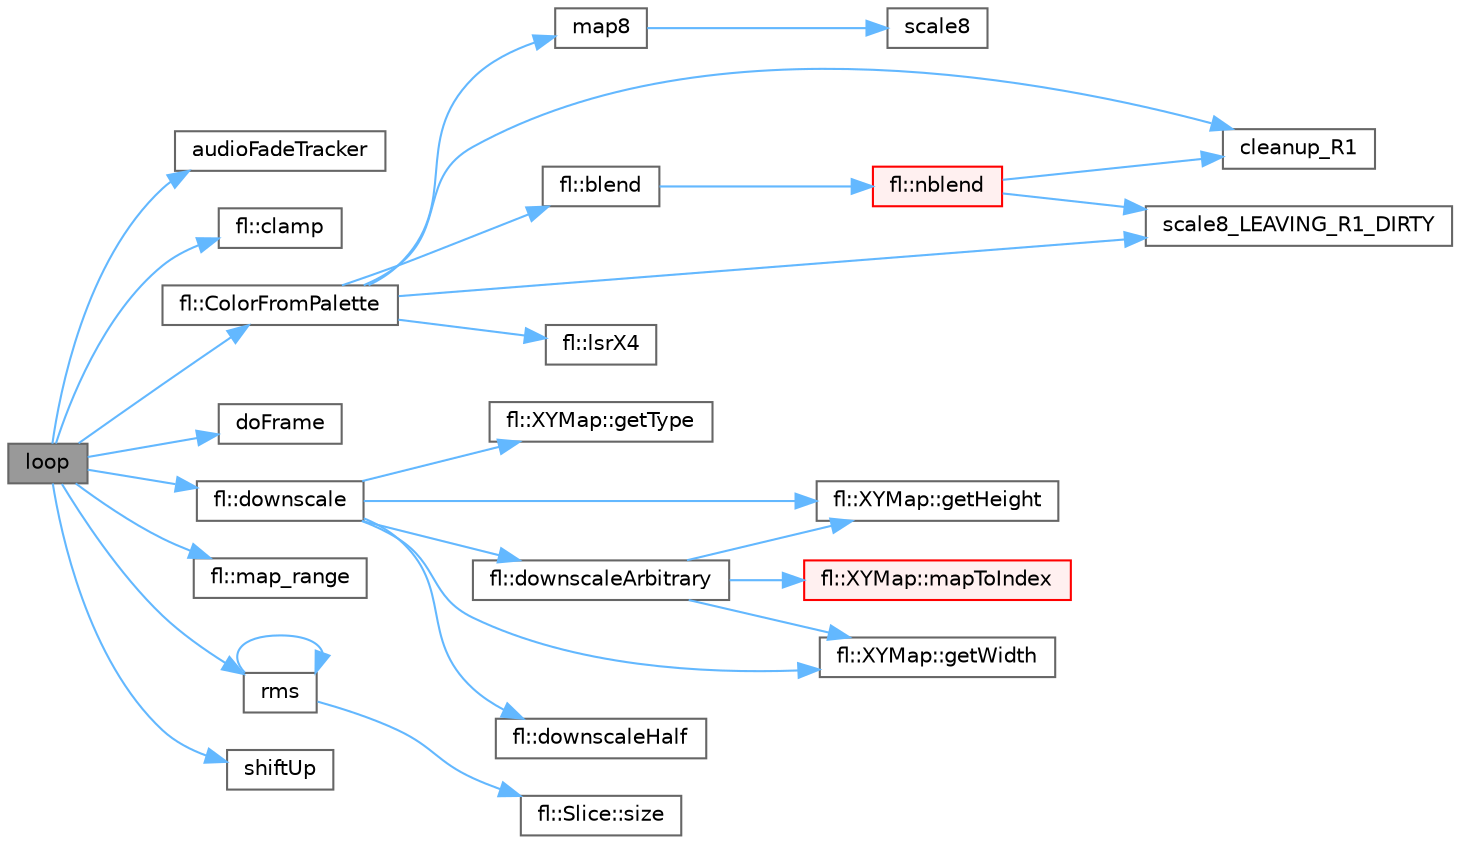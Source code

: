 digraph "loop"
{
 // INTERACTIVE_SVG=YES
 // LATEX_PDF_SIZE
  bgcolor="transparent";
  edge [fontname=Helvetica,fontsize=10,labelfontname=Helvetica,labelfontsize=10];
  node [fontname=Helvetica,fontsize=10,shape=box,height=0.2,width=0.4];
  rankdir="LR";
  Node1 [id="Node000001",label="loop",height=0.2,width=0.4,color="gray40", fillcolor="grey60", style="filled", fontcolor="black",tooltip=" "];
  Node1 -> Node2 [id="edge1_Node000001_Node000002",color="steelblue1",style="solid",tooltip=" "];
  Node2 [id="Node000002",label="audioFadeTracker",height=0.2,width=0.4,color="grey40", fillcolor="white", style="filled",URL="$dc/d5d/_audio_8ino_ad525290fdaba74653b8656d72c544053.html#ad525290fdaba74653b8656d72c544053",tooltip=" "];
  Node1 -> Node3 [id="edge2_Node000001_Node000003",color="steelblue1",style="solid",tooltip=" "];
  Node3 [id="Node000003",label="fl::clamp",height=0.2,width=0.4,color="grey40", fillcolor="white", style="filled",URL="$d4/d36/namespacefl_a6072e119545650c71b6544cc0ce9e355.html#a6072e119545650c71b6544cc0ce9e355",tooltip=" "];
  Node1 -> Node4 [id="edge3_Node000001_Node000004",color="steelblue1",style="solid",tooltip=" "];
  Node4 [id="Node000004",label="fl::ColorFromPalette",height=0.2,width=0.4,color="grey40", fillcolor="white", style="filled",URL="$d4/d36/namespacefl_a74e1895d1234ab29fef4458532e91090.html#a74e1895d1234ab29fef4458532e91090",tooltip=" "];
  Node4 -> Node5 [id="edge4_Node000004_Node000005",color="steelblue1",style="solid",tooltip=" "];
  Node5 [id="Node000005",label="fl::blend",height=0.2,width=0.4,color="grey40", fillcolor="white", style="filled",URL="$d4/d36/namespacefl_a924fc8748f53389e55fdc63bfc14b805.html#a924fc8748f53389e55fdc63bfc14b805",tooltip=" "];
  Node5 -> Node6 [id="edge5_Node000005_Node000006",color="steelblue1",style="solid",tooltip=" "];
  Node6 [id="Node000006",label="fl::nblend",height=0.2,width=0.4,color="red", fillcolor="#FFF0F0", style="filled",URL="$d4/d36/namespacefl_aa1e0cd66825220bead12cfc1ab7f33c6.html#aa1e0cd66825220bead12cfc1ab7f33c6",tooltip=" "];
  Node6 -> Node8 [id="edge6_Node000006_Node000008",color="steelblue1",style="solid",tooltip=" "];
  Node8 [id="Node000008",label="cleanup_R1",height=0.2,width=0.4,color="grey40", fillcolor="white", style="filled",URL="$d0/da5/group___scaling_dirty_ga3fade00fb4cf5b937b973128198a7a79.html#ga3fade00fb4cf5b937b973128198a7a79",tooltip="Clean up the r1 register after a series of *LEAVING_R1_DIRTY calls."];
  Node6 -> Node9 [id="edge7_Node000006_Node000009",color="steelblue1",style="solid",tooltip=" "];
  Node9 [id="Node000009",label="scale8_LEAVING_R1_DIRTY",height=0.2,width=0.4,color="grey40", fillcolor="white", style="filled",URL="$d0/da5/group___scaling_dirty_ga7386235cada3aca429b189681d2ec56d.html#ga7386235cada3aca429b189681d2ec56d",tooltip="This version of scale8() does not clean up the R1 register on AVR."];
  Node4 -> Node8 [id="edge8_Node000004_Node000008",color="steelblue1",style="solid",tooltip=" "];
  Node4 -> Node10 [id="edge9_Node000004_Node000010",color="steelblue1",style="solid",tooltip=" "];
  Node10 [id="Node000010",label="fl::lsrX4",height=0.2,width=0.4,color="grey40", fillcolor="white", style="filled",URL="$d4/d36/namespacefl_a8ef00cea89dd1023f79e4d6d33883a40.html#a8ef00cea89dd1023f79e4d6d33883a40",tooltip="Helper function to divide a number by 16, aka four logical shift right (LSR)'s."];
  Node4 -> Node11 [id="edge10_Node000004_Node000011",color="steelblue1",style="solid",tooltip=" "];
  Node11 [id="Node000011",label="map8",height=0.2,width=0.4,color="grey40", fillcolor="white", style="filled",URL="$d6/d19/group___linear_interpolation_gaf65357c7aeca9778e5a2f80a6bac2b5d.html#gaf65357c7aeca9778e5a2f80a6bac2b5d",tooltip="Map from one full-range 8-bit value into a narrower range of 8-bit values, possibly a range of hues."];
  Node11 -> Node12 [id="edge11_Node000011_Node000012",color="steelblue1",style="solid",tooltip=" "];
  Node12 [id="Node000012",label="scale8",height=0.2,width=0.4,color="grey40", fillcolor="white", style="filled",URL="$d0/da8/group___scaling_gad7535ccda9c92470c4e6ee0265585555.html#gad7535ccda9c92470c4e6ee0265585555",tooltip="Scale one byte by a second one, which is treated as the numerator of a fraction whose denominator is ..."];
  Node4 -> Node9 [id="edge12_Node000004_Node000009",color="steelblue1",style="solid",tooltip=" "];
  Node1 -> Node13 [id="edge13_Node000001_Node000013",color="steelblue1",style="solid",tooltip=" "];
  Node13 [id="Node000013",label="doFrame",height=0.2,width=0.4,color="grey40", fillcolor="white", style="filled",URL="$dc/d5d/_audio_8ino_adbc2f4832c3a1f2465ef43bf20ed63a8.html#adbc2f4832c3a1f2465ef43bf20ed63a8",tooltip=" "];
  Node1 -> Node14 [id="edge14_Node000001_Node000014",color="steelblue1",style="solid",tooltip=" "];
  Node14 [id="Node000014",label="fl::downscale",height=0.2,width=0.4,color="grey40", fillcolor="white", style="filled",URL="$d4/d36/namespacefl_a2bd6c765c4dbccf31b10bddf7f22b5e4.html#a2bd6c765c4dbccf31b10bddf7f22b5e4",tooltip=" "];
  Node14 -> Node15 [id="edge15_Node000014_Node000015",color="steelblue1",style="solid",tooltip=" "];
  Node15 [id="Node000015",label="fl::downscaleArbitrary",height=0.2,width=0.4,color="grey40", fillcolor="white", style="filled",URL="$d4/d36/namespacefl_a50f80745c984dcab9711ba181ca0680c.html#a50f80745c984dcab9711ba181ca0680c",tooltip=" "];
  Node15 -> Node16 [id="edge16_Node000015_Node000016",color="steelblue1",style="solid",tooltip=" "];
  Node16 [id="Node000016",label="fl::XYMap::getHeight",height=0.2,width=0.4,color="grey40", fillcolor="white", style="filled",URL="$d0/dce/classfl_1_1_x_y_map_abcc25dd0cecf6ebc8a7a97ddaf96e798.html#abcc25dd0cecf6ebc8a7a97ddaf96e798",tooltip=" "];
  Node15 -> Node17 [id="edge17_Node000015_Node000017",color="steelblue1",style="solid",tooltip=" "];
  Node17 [id="Node000017",label="fl::XYMap::getWidth",height=0.2,width=0.4,color="grey40", fillcolor="white", style="filled",URL="$d0/dce/classfl_1_1_x_y_map_a3a8ae645192828b625d3beb40672e9b8.html#a3a8ae645192828b625d3beb40672e9b8",tooltip=" "];
  Node15 -> Node18 [id="edge18_Node000015_Node000018",color="steelblue1",style="solid",tooltip=" "];
  Node18 [id="Node000018",label="fl::XYMap::mapToIndex",height=0.2,width=0.4,color="red", fillcolor="#FFF0F0", style="filled",URL="$d0/dce/classfl_1_1_x_y_map_a4c1c74f924f2e4c6e88b27965f6530d4.html#a4c1c74f924f2e4c6e88b27965f6530d4",tooltip=" "];
  Node14 -> Node21 [id="edge19_Node000014_Node000021",color="steelblue1",style="solid",tooltip=" "];
  Node21 [id="Node000021",label="fl::downscaleHalf",height=0.2,width=0.4,color="grey40", fillcolor="white", style="filled",URL="$d4/d36/namespacefl_ab625a86d85b4f718e5244578a25c0556.html#ab625a86d85b4f718e5244578a25c0556",tooltip=" "];
  Node14 -> Node16 [id="edge20_Node000014_Node000016",color="steelblue1",style="solid",tooltip=" "];
  Node14 -> Node22 [id="edge21_Node000014_Node000022",color="steelblue1",style="solid",tooltip=" "];
  Node22 [id="Node000022",label="fl::XYMap::getType",height=0.2,width=0.4,color="grey40", fillcolor="white", style="filled",URL="$d0/dce/classfl_1_1_x_y_map_a048a78fc8643785f1a5ef68a4b46272e.html#a048a78fc8643785f1a5ef68a4b46272e",tooltip=" "];
  Node14 -> Node17 [id="edge22_Node000014_Node000017",color="steelblue1",style="solid",tooltip=" "];
  Node1 -> Node23 [id="edge23_Node000001_Node000023",color="steelblue1",style="solid",tooltip=" "];
  Node23 [id="Node000023",label="fl::map_range",height=0.2,width=0.4,color="grey40", fillcolor="white", style="filled",URL="$d4/d36/namespacefl_ad069373c8dc50acb9dde47e2aeb3240d.html#ad069373c8dc50acb9dde47e2aeb3240d",tooltip=" "];
  Node1 -> Node24 [id="edge24_Node000001_Node000024",color="steelblue1",style="solid",tooltip=" "];
  Node24 [id="Node000024",label="rms",height=0.2,width=0.4,color="grey40", fillcolor="white", style="filled",URL="$dc/d5d/_audio_8ino_a366541da4b022a2bc47a7dc02a1c1936.html#a366541da4b022a2bc47a7dc02a1c1936",tooltip=" "];
  Node24 -> Node24 [id="edge25_Node000024_Node000024",color="steelblue1",style="solid",tooltip=" "];
  Node24 -> Node25 [id="edge26_Node000024_Node000025",color="steelblue1",style="solid",tooltip=" "];
  Node25 [id="Node000025",label="fl::Slice::size",height=0.2,width=0.4,color="grey40", fillcolor="white", style="filled",URL="$d8/de4/classfl_1_1_slice_ac58f0072a72c9466170b3bf931473dbe.html#ac58f0072a72c9466170b3bf931473dbe",tooltip=" "];
  Node1 -> Node26 [id="edge27_Node000001_Node000026",color="steelblue1",style="solid",tooltip=" "];
  Node26 [id="Node000026",label="shiftUp",height=0.2,width=0.4,color="grey40", fillcolor="white", style="filled",URL="$dc/d5d/_audio_8ino_a14465a272f307648128a667b03e3fa31.html#a14465a272f307648128a667b03e3fa31",tooltip=" "];
}
